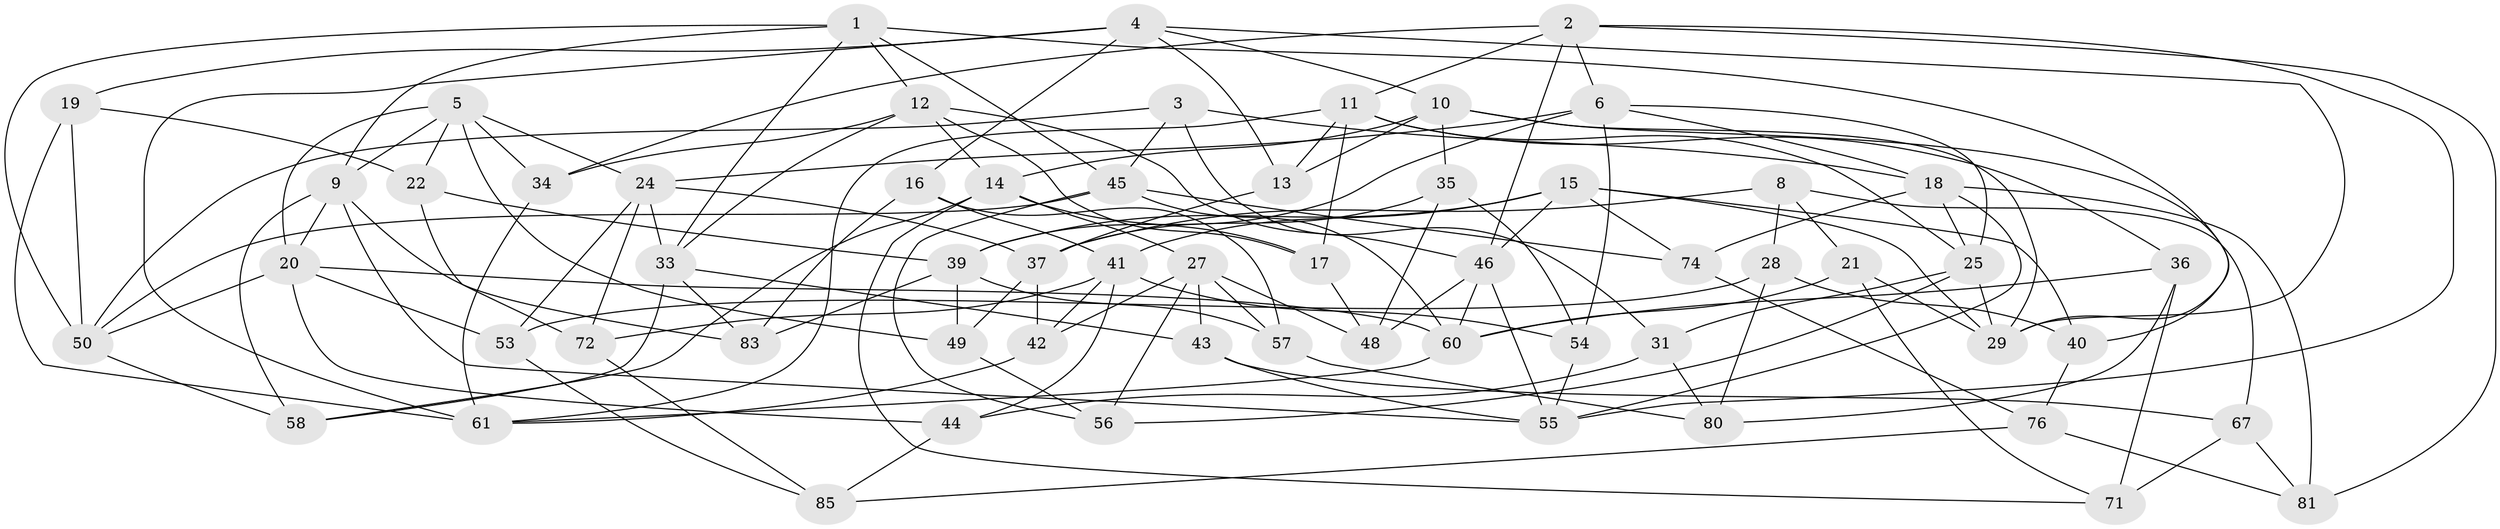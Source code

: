 // original degree distribution, {4: 1.0}
// Generated by graph-tools (version 1.1) at 2025/11/02/27/25 16:11:43]
// undirected, 60 vertices, 147 edges
graph export_dot {
graph [start="1"]
  node [color=gray90,style=filled];
  1 [super="+23"];
  2 [super="+7"];
  3;
  4 [super="+47"];
  5 [super="+51"];
  6 [super="+68"];
  8;
  9 [super="+32"];
  10 [super="+77"];
  11 [super="+30"];
  12 [super="+63"];
  13;
  14 [super="+66"];
  15 [super="+69"];
  16;
  17;
  18 [super="+84"];
  19;
  20 [super="+26"];
  21;
  22;
  24 [super="+87"];
  25 [super="+38"];
  27 [super="+59"];
  28;
  29 [super="+70"];
  31;
  33 [super="+82"];
  34;
  35;
  36;
  37 [super="+78"];
  39 [super="+79"];
  40;
  41 [super="+65"];
  42;
  43;
  44;
  45 [super="+64"];
  46 [super="+52"];
  48;
  49;
  50 [super="+86"];
  53;
  54;
  55 [super="+75"];
  56;
  57;
  58;
  60 [super="+73"];
  61 [super="+62"];
  67;
  71;
  72;
  74;
  76;
  80;
  81;
  83;
  85;
  1 -- 33;
  1 -- 45;
  1 -- 9;
  1 -- 50;
  1 -- 29;
  1 -- 12;
  2 -- 46;
  2 -- 81;
  2 -- 34;
  2 -- 6;
  2 -- 55;
  2 -- 11;
  3 -- 31;
  3 -- 18;
  3 -- 50;
  3 -- 45;
  4 -- 13;
  4 -- 19;
  4 -- 16;
  4 -- 61;
  4 -- 29;
  4 -- 10;
  5 -- 34;
  5 -- 20;
  5 -- 9;
  5 -- 22;
  5 -- 49;
  5 -- 24;
  6 -- 54;
  6 -- 24;
  6 -- 18;
  6 -- 25;
  6 -- 39;
  8 -- 67;
  8 -- 28;
  8 -- 21;
  8 -- 37;
  9 -- 58;
  9 -- 20;
  9 -- 83;
  9 -- 55;
  10 -- 14;
  10 -- 13;
  10 -- 40;
  10 -- 35;
  10 -- 29;
  11 -- 13;
  11 -- 36;
  11 -- 25;
  11 -- 17;
  11 -- 61;
  12 -- 33;
  12 -- 46;
  12 -- 34;
  12 -- 17;
  12 -- 14;
  13 -- 37;
  14 -- 27;
  14 -- 58;
  14 -- 17;
  14 -- 71;
  15 -- 39;
  15 -- 74;
  15 -- 29;
  15 -- 40;
  15 -- 41;
  15 -- 46;
  16 -- 57;
  16 -- 41;
  16 -- 83;
  17 -- 48;
  18 -- 81;
  18 -- 74;
  18 -- 25;
  18 -- 55;
  19 -- 22;
  19 -- 50;
  19 -- 61;
  20 -- 50;
  20 -- 53;
  20 -- 44;
  20 -- 60;
  21 -- 71;
  21 -- 60;
  21 -- 29;
  22 -- 72;
  22 -- 39;
  24 -- 53;
  24 -- 33;
  24 -- 72;
  24 -- 37;
  25 -- 29;
  25 -- 31;
  25 -- 56;
  27 -- 43;
  27 -- 48;
  27 -- 56;
  27 -- 57;
  27 -- 42;
  28 -- 53;
  28 -- 80;
  28 -- 40;
  31 -- 44;
  31 -- 80;
  33 -- 43;
  33 -- 58;
  33 -- 83;
  34 -- 61;
  35 -- 54;
  35 -- 48;
  35 -- 37;
  36 -- 71;
  36 -- 80;
  36 -- 60;
  37 -- 49;
  37 -- 42;
  39 -- 49;
  39 -- 57;
  39 -- 83;
  40 -- 76;
  41 -- 54;
  41 -- 72;
  41 -- 42;
  41 -- 44;
  42 -- 61;
  43 -- 67;
  43 -- 55;
  44 -- 85;
  45 -- 74;
  45 -- 60;
  45 -- 56;
  45 -- 50;
  46 -- 48;
  46 -- 60;
  46 -- 55;
  49 -- 56;
  50 -- 58;
  53 -- 85;
  54 -- 55;
  57 -- 80;
  60 -- 61;
  67 -- 71;
  67 -- 81;
  72 -- 85;
  74 -- 76;
  76 -- 85;
  76 -- 81;
}
